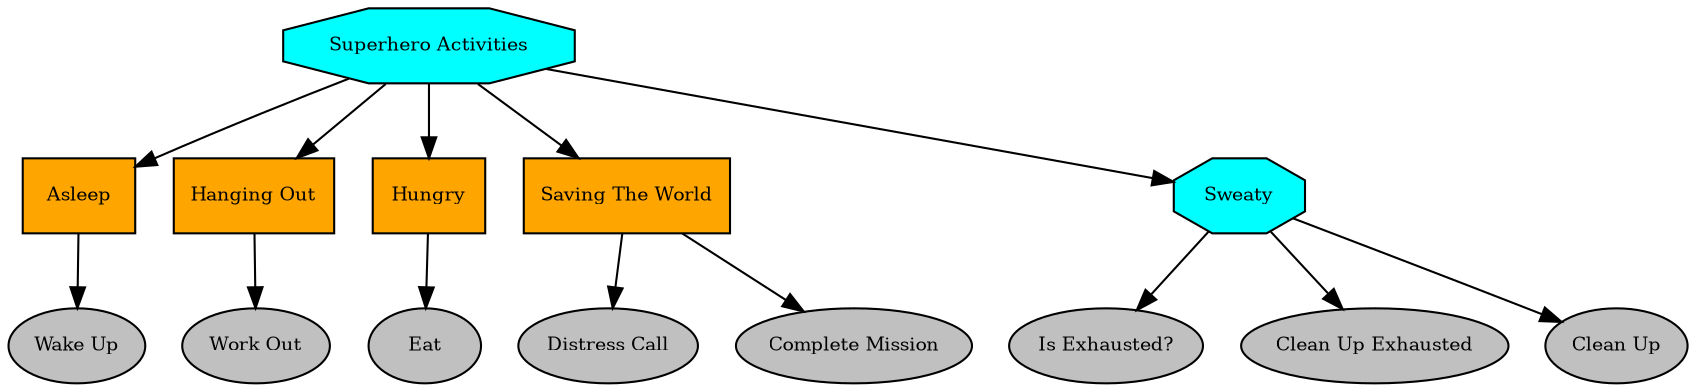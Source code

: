 digraph pastafarianism {
ordering=out;
graph [fontname="times-roman"];
node [fontname="times-roman"];
edge [fontname="times-roman"];
"Superhero Activities" [fillcolor=cyan, fontcolor=black, fontsize=9, label="Superhero Activities", shape=octagon, style=filled];
Asleep [fillcolor=orange, fontcolor=black, fontsize=9, label=Asleep, shape=box, style=filled];
"Superhero Activities" -> Asleep;
"Wake Up" [fillcolor=gray, fontcolor=black, fontsize=9, label="Wake Up", shape=ellipse, style=filled];
Asleep -> "Wake Up";
"Hanging Out" [fillcolor=orange, fontcolor=black, fontsize=9, label="Hanging Out", shape=box, style=filled];
"Superhero Activities" -> "Hanging Out";
"Work Out" [fillcolor=gray, fontcolor=black, fontsize=9, label="Work Out", shape=ellipse, style=filled];
"Hanging Out" -> "Work Out";
Hungry [fillcolor=orange, fontcolor=black, fontsize=9, label=Hungry, shape=box, style=filled];
"Superhero Activities" -> Hungry;
Eat [fillcolor=gray, fontcolor=black, fontsize=9, label=Eat, shape=ellipse, style=filled];
Hungry -> Eat;
"Saving The World" [fillcolor=orange, fontcolor=black, fontsize=9, label="Saving The World", shape=box, style=filled];
"Superhero Activities" -> "Saving The World";
"Distress Call" [fillcolor=gray, fontcolor=black, fontsize=9, label="Distress Call", shape=ellipse, style=filled];
"Saving The World" -> "Distress Call";
"Complete Mission" [fillcolor=gray, fontcolor=black, fontsize=9, label="Complete Mission", shape=ellipse, style=filled];
"Saving The World" -> "Complete Mission";
Sweaty [fillcolor=cyan, fontcolor=black, fontsize=9, label=Sweaty, shape=octagon, style=filled];
"Superhero Activities" -> Sweaty;
"Is Exhausted?" [fillcolor=gray, fontcolor=black, fontsize=9, label="Is Exhausted?", shape=ellipse, style=filled];
Sweaty -> "Is Exhausted?";
"Clean Up Exhausted" [fillcolor=gray, fontcolor=black, fontsize=9, label="Clean Up Exhausted", shape=ellipse, style=filled];
Sweaty -> "Clean Up Exhausted";
"Clean Up" [fillcolor=gray, fontcolor=black, fontsize=9, label="Clean Up", shape=ellipse, style=filled];
Sweaty -> "Clean Up";
}

